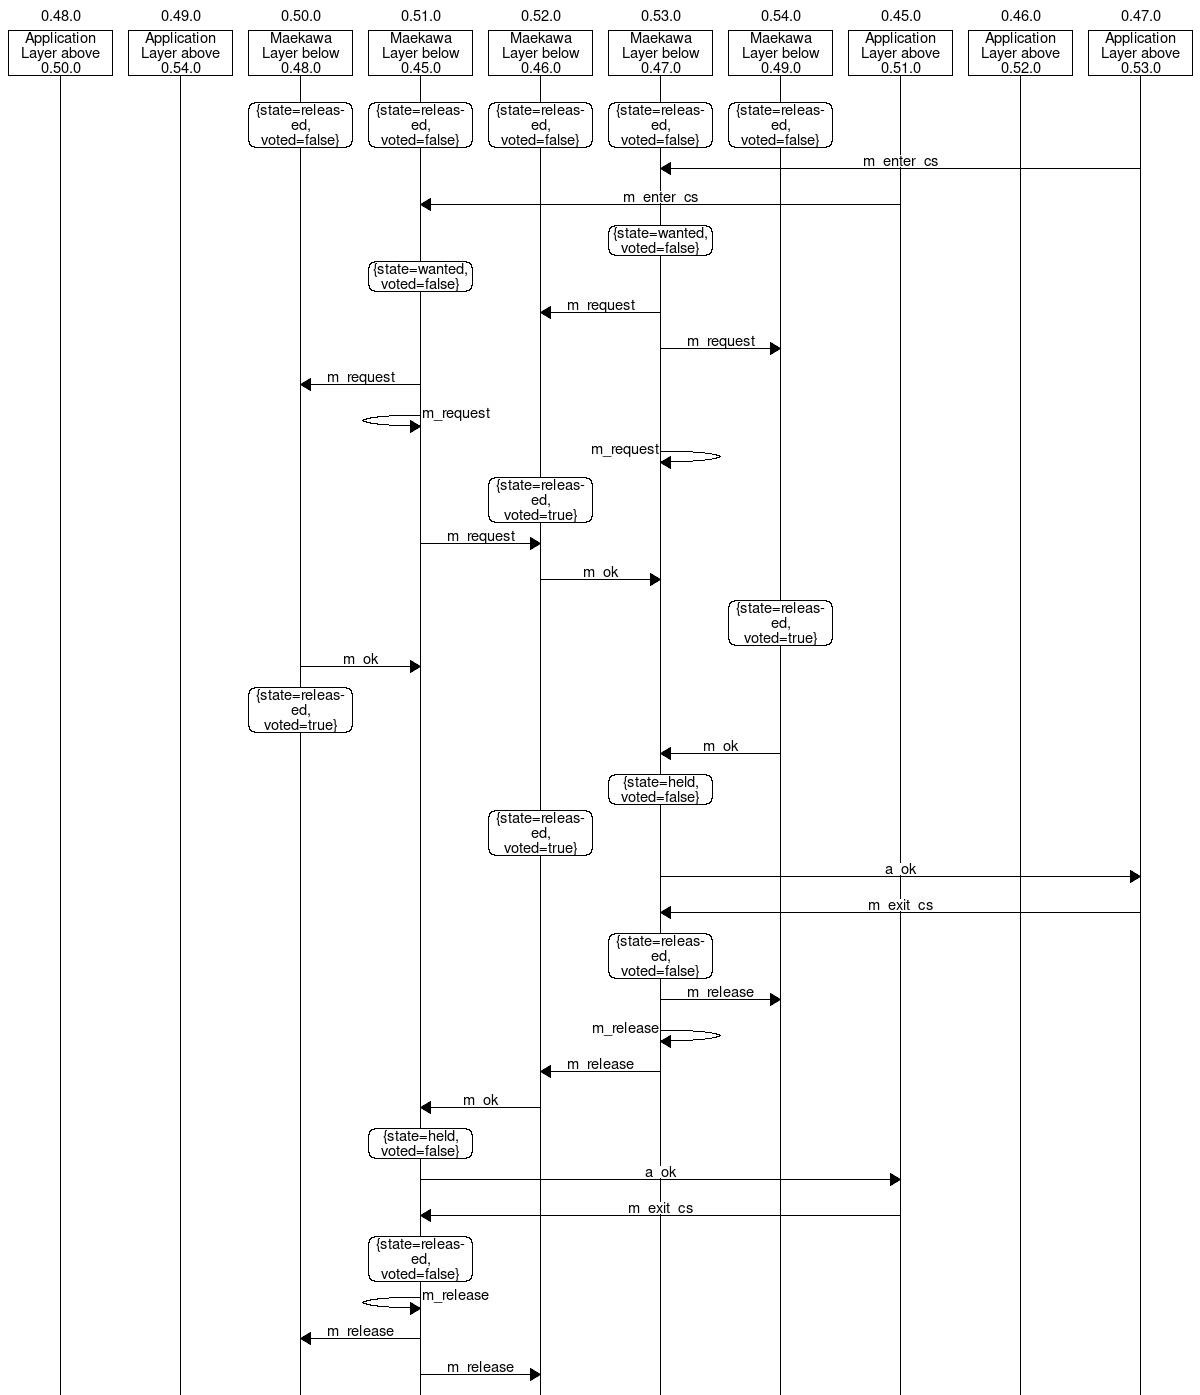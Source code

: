 msc {
 hscale=2;
"0.48.0", "0.49.0", "0.50.0", "0.51.0", "0.52.0", "0.53.0", "0.54.0", "0.45.0", "0.46.0", "0.47.0";
"0.45.0" box "0.45.0" [label="Application Layer above 0.51.0"],
"0.48.0" box "0.48.0" [label="Application Layer above 0.50.0"],
"0.46.0" box "0.46.0" [label="Application Layer above 0.52.0"],
"0.47.0" box "0.47.0" [label="Application Layer above 0.53.0"],
"0.49.0" box "0.49.0" [label="Application Layer above 0.54.0"],
    "0.50.0" box "0.50.0" [label="Maekawa Layer below 0.48.0"],
    "0.51.0" box "0.51.0" [label="Maekawa Layer below 0.45.0"],
    "0.54.0" box "0.54.0" [label="Maekawa Layer below 0.49.0"],
    "0.53.0" box "0.53.0" [label="Maekawa Layer below 0.47.0"],
    "0.52.0" box "0.52.0" [label="Maekawa Layer below 0.46.0"];
|||;
"0.50.0" rbox "0.50.0" [label="{state=released, voted=false}"],
"0.51.0" rbox "0.51.0" [label="{state=released, voted=false}"],
"0.54.0" rbox "0.54.0" [label="{state=released, voted=false}"],
"0.53.0" rbox "0.53.0" [label="{state=released, voted=false}"],
"0.52.0" rbox "0.52.0" [label="{state=released, voted=false}"];
"0.47.0" => "0.53.0" [label="m_enter_cs"];
"0.45.0" => "0.51.0" [label="m_enter_cs"];
"0.53.0" rbox "0.53.0" [label="{state=wanted, voted=false}"];
"0.51.0" rbox "0.51.0" [label="{state=wanted, voted=false}"];
"0.53.0" => "0.52.0" [label="m_request"];
"0.53.0" => "0.54.0" [label="m_request"];
"0.51.0" => "0.50.0" [label="m_request"];
"0.51.0" => "0.51.0" [label="m_request"];
"0.53.0" => "0.53.0" [label="m_request"];
"0.52.0" rbox "0.52.0" [label="{state=released, voted=true}"];
"0.51.0" => "0.52.0" [label="m_request"];
"0.52.0" => "0.53.0" [label="m_ok"];
"0.54.0" rbox "0.54.0" [label="{state=released, voted=true}"];
"0.50.0" => "0.51.0" [label="m_ok"];
"0.50.0" rbox "0.50.0" [label="{state=released, voted=true}"];
"0.54.0" => "0.53.0" [label="m_ok"];
"0.53.0" rbox "0.53.0" [label="{state=held, voted=false}"];
"0.52.0" rbox "0.52.0" [label="{state=released, voted=true}"];
"0.53.0" => "0.47.0" [label="a_ok"];
"0.47.0" => "0.53.0" [label="m_exit_cs"];
"0.53.0" rbox "0.53.0" [label="{state=released, voted=false}"];
"0.53.0" => "0.54.0" [label="m_release"];
"0.53.0" => "0.53.0" [label="m_release"];
"0.53.0" => "0.52.0" [label="m_release"];
"0.52.0" => "0.51.0" [label="m_ok"];
"0.51.0" rbox "0.51.0" [label="{state=held, voted=false}"];
"0.51.0" => "0.45.0" [label="a_ok"];
"0.45.0" => "0.51.0" [label="m_exit_cs"];
"0.51.0" rbox "0.51.0" [label="{state=released, voted=false}"];
"0.51.0" => "0.51.0" [label="m_release"];
"0.51.0" => "0.50.0" [label="m_release"];
"0.51.0" => "0.52.0" [label="m_release"];
}
